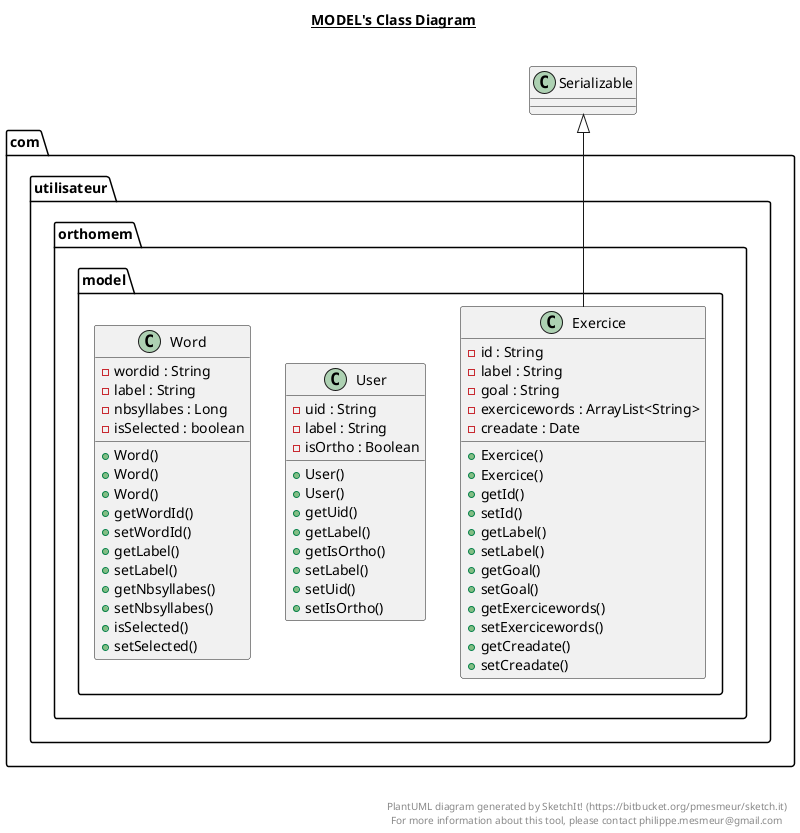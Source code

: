 @startuml

title __MODEL's Class Diagram__\n

  package com.utilisateur.orthomem {
    package com.utilisateur.orthomem.model {
      class Exercice {
          - id : String
          - label : String
          - goal : String
          - exercicewords : ArrayList<String>
          - creadate : Date
          + Exercice()
          + Exercice()
          + getId()
          + setId()
          + getLabel()
          + setLabel()
          + getGoal()
          + setGoal()
          + getExercicewords()
          + setExercicewords()
          + getCreadate()
          + setCreadate()
      }
    }
  }
  

  package com.utilisateur.orthomem {
    package com.utilisateur.orthomem.model {
      class User {
          - uid : String
          - label : String
          - isOrtho : Boolean
          + User()
          + User()
          + getUid()
          + getLabel()
          + getIsOrtho()
          + setLabel()
          + setUid()
          + setIsOrtho()
      }
    }
  }
  

  package com.utilisateur.orthomem {
    package com.utilisateur.orthomem.model {
      class Word {
          - wordid : String
          - label : String
          - nbsyllabes : Long
          - isSelected : boolean
          + Word()
          + Word()
          + Word()
          + getWordId()
          + setWordId()
          + getLabel()
          + setLabel()
          + getNbsyllabes()
          + setNbsyllabes()
          + isSelected()
          + setSelected()
      }
    }
  }
  

  Exercice -up-|> Serializable


right footer


PlantUML diagram generated by SketchIt! (https://bitbucket.org/pmesmeur/sketch.it)
For more information about this tool, please contact philippe.mesmeur@gmail.com
endfooter

@enduml
